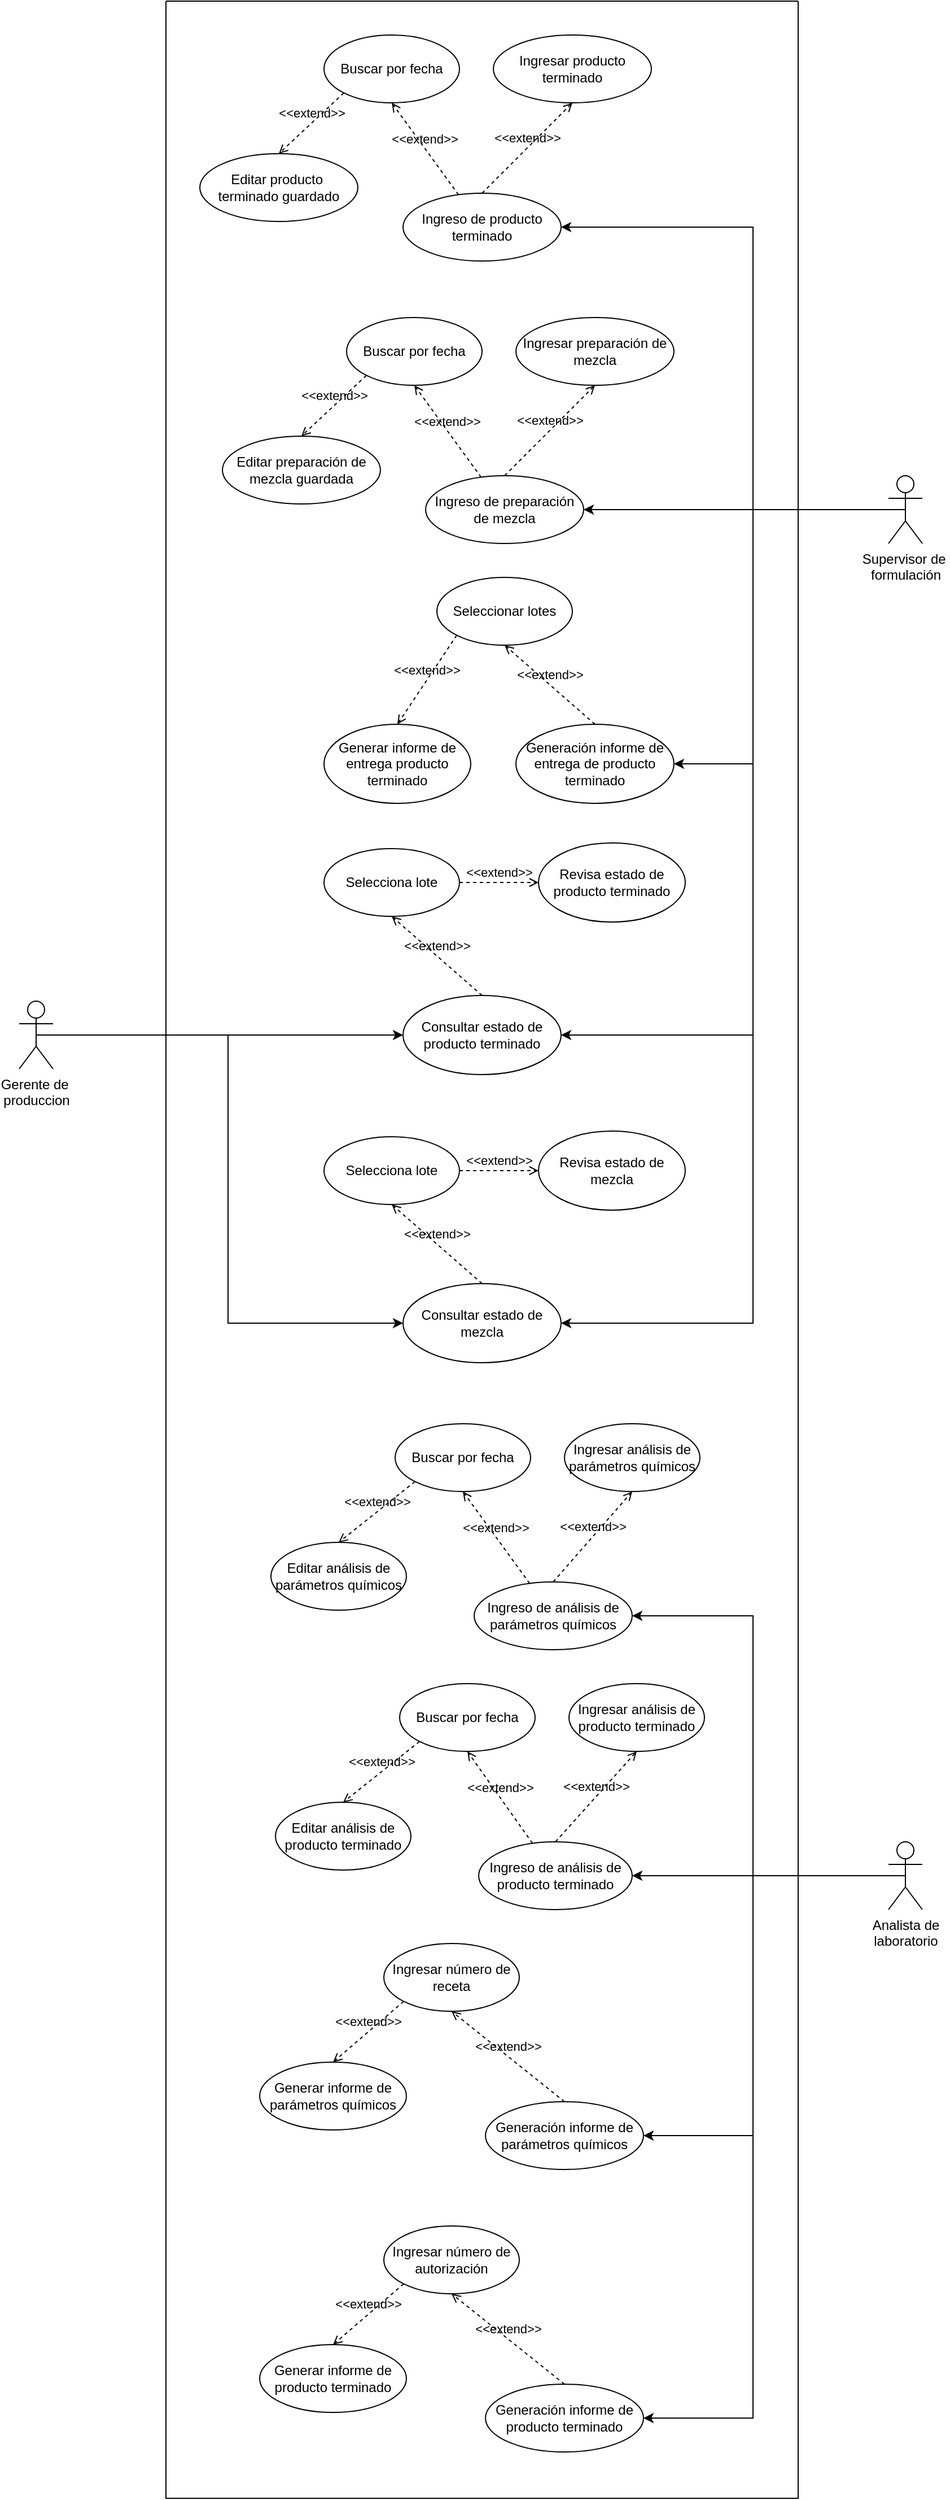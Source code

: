 <mxfile version="24.7.17">
  <diagram name="Página-1" id="ft7FqgY2vBpol5XrTPyJ">
    <mxGraphModel dx="2261" dy="1947" grid="1" gridSize="10" guides="1" tooltips="1" connect="1" arrows="1" fold="1" page="1" pageScale="1" pageWidth="827" pageHeight="1169" math="0" shadow="0">
      <root>
        <mxCell id="0" />
        <mxCell id="1" parent="0" />
        <mxCell id="Imn1XM7aby-EP-kLUaQJ-71" style="edgeStyle=orthogonalEdgeStyle;rounded=0;orthogonalLoop=1;jettySize=auto;html=1;exitX=0.5;exitY=0.5;exitDx=0;exitDy=0;exitPerimeter=0;entryX=1;entryY=0.5;entryDx=0;entryDy=0;" edge="1" parent="1" source="VWVWT9esR1kqY55lf7QW-1" target="Imn1XM7aby-EP-kLUaQJ-36">
          <mxGeometry relative="1" as="geometry">
            <Array as="points">
              <mxPoint x="520" y="360" />
              <mxPoint x="520" y="110" />
            </Array>
          </mxGeometry>
        </mxCell>
        <mxCell id="Imn1XM7aby-EP-kLUaQJ-72" style="edgeStyle=orthogonalEdgeStyle;rounded=0;orthogonalLoop=1;jettySize=auto;html=1;exitX=0.5;exitY=0.5;exitDx=0;exitDy=0;exitPerimeter=0;entryX=1;entryY=0.5;entryDx=0;entryDy=0;" edge="1" parent="1" source="VWVWT9esR1kqY55lf7QW-1" target="Imn1XM7aby-EP-kLUaQJ-43">
          <mxGeometry relative="1" as="geometry">
            <Array as="points">
              <mxPoint x="655" y="360" />
            </Array>
          </mxGeometry>
        </mxCell>
        <mxCell id="Imn1XM7aby-EP-kLUaQJ-73" style="edgeStyle=orthogonalEdgeStyle;rounded=0;orthogonalLoop=1;jettySize=auto;html=1;exitX=0.5;exitY=0.5;exitDx=0;exitDy=0;exitPerimeter=0;entryX=1;entryY=0.5;entryDx=0;entryDy=0;" edge="1" parent="1" source="VWVWT9esR1kqY55lf7QW-1" target="Imn1XM7aby-EP-kLUaQJ-54">
          <mxGeometry relative="1" as="geometry">
            <Array as="points">
              <mxPoint x="520" y="360" />
              <mxPoint x="520" y="585" />
            </Array>
          </mxGeometry>
        </mxCell>
        <mxCell id="Imn1XM7aby-EP-kLUaQJ-74" style="edgeStyle=orthogonalEdgeStyle;rounded=0;orthogonalLoop=1;jettySize=auto;html=1;exitX=0.5;exitY=0.5;exitDx=0;exitDy=0;exitPerimeter=0;entryX=1;entryY=0.5;entryDx=0;entryDy=0;" edge="1" parent="1" source="VWVWT9esR1kqY55lf7QW-1" target="Imn1XM7aby-EP-kLUaQJ-59">
          <mxGeometry relative="1" as="geometry">
            <Array as="points">
              <mxPoint x="520" y="360" />
              <mxPoint x="520" y="825" />
            </Array>
          </mxGeometry>
        </mxCell>
        <mxCell id="Imn1XM7aby-EP-kLUaQJ-92" style="edgeStyle=orthogonalEdgeStyle;rounded=0;orthogonalLoop=1;jettySize=auto;html=1;exitX=0.5;exitY=0.5;exitDx=0;exitDy=0;exitPerimeter=0;entryX=1;entryY=0.5;entryDx=0;entryDy=0;" edge="1" parent="1" source="VWVWT9esR1kqY55lf7QW-1" target="Imn1XM7aby-EP-kLUaQJ-86">
          <mxGeometry relative="1" as="geometry">
            <Array as="points">
              <mxPoint x="520" y="360" />
              <mxPoint x="520" y="1080" />
            </Array>
          </mxGeometry>
        </mxCell>
        <mxCell id="VWVWT9esR1kqY55lf7QW-1" value="&lt;div&gt;Supervisor de&amp;nbsp;&lt;/div&gt;&lt;div&gt;formulación&lt;/div&gt;&lt;div&gt;&lt;br&gt;&lt;/div&gt;" style="shape=umlActor;verticalLabelPosition=bottom;verticalAlign=top;html=1;outlineConnect=0;" parent="1" vertex="1">
          <mxGeometry x="640" y="330" width="30" height="60" as="geometry" />
        </mxCell>
        <mxCell id="VWVWT9esR1kqY55lf7QW-3" value="" style="swimlane;startSize=0;" parent="1" vertex="1">
          <mxGeometry y="-90" width="560" height="2210" as="geometry" />
        </mxCell>
        <mxCell id="VWVWT9esR1kqY55lf7QW-10" value="&lt;div&gt;Ingreso de análisis de parámetros químicos&lt;br&gt;&lt;/div&gt;" style="ellipse;whiteSpace=wrap;html=1;" parent="VWVWT9esR1kqY55lf7QW-3" vertex="1">
          <mxGeometry x="273" y="1399" width="140" height="60" as="geometry" />
        </mxCell>
        <mxCell id="VWVWT9esR1kqY55lf7QW-12" value="Generación informe de parámetros químicos" style="ellipse;whiteSpace=wrap;html=1;" parent="VWVWT9esR1kqY55lf7QW-3" vertex="1">
          <mxGeometry x="283" y="1859" width="140" height="60" as="geometry" />
        </mxCell>
        <mxCell id="Imn1XM7aby-EP-kLUaQJ-1" value="&amp;lt;&amp;lt;extend&amp;gt;&amp;gt;" style="html=1;verticalAlign=bottom;labelBackgroundColor=none;endArrow=open;endFill=0;dashed=1;rounded=0;entryX=0.5;entryY=1;entryDx=0;entryDy=0;" edge="1" parent="VWVWT9esR1kqY55lf7QW-3" source="VWVWT9esR1kqY55lf7QW-10" target="Imn1XM7aby-EP-kLUaQJ-2">
          <mxGeometry width="160" relative="1" as="geometry">
            <mxPoint x="273" y="1428.5" as="sourcePoint" />
            <mxPoint x="433" y="1428.5" as="targetPoint" />
          </mxGeometry>
        </mxCell>
        <mxCell id="Imn1XM7aby-EP-kLUaQJ-2" value="Buscar por fecha" style="ellipse;whiteSpace=wrap;html=1;" vertex="1" parent="VWVWT9esR1kqY55lf7QW-3">
          <mxGeometry x="203" y="1259" width="120" height="60" as="geometry" />
        </mxCell>
        <mxCell id="Imn1XM7aby-EP-kLUaQJ-5" value="&amp;lt;&amp;lt;extend&amp;gt;&amp;gt;" style="html=1;verticalAlign=bottom;labelBackgroundColor=none;endArrow=open;endFill=0;dashed=1;rounded=0;entryX=0.5;entryY=0;entryDx=0;entryDy=0;exitX=0;exitY=1;exitDx=0;exitDy=0;" edge="1" parent="VWVWT9esR1kqY55lf7QW-3" target="Imn1XM7aby-EP-kLUaQJ-6" source="Imn1XM7aby-EP-kLUaQJ-2">
          <mxGeometry width="160" relative="1" as="geometry">
            <mxPoint x="283" y="1393.5" as="sourcePoint" />
            <mxPoint x="443" y="1393.5" as="targetPoint" />
          </mxGeometry>
        </mxCell>
        <mxCell id="Imn1XM7aby-EP-kLUaQJ-6" value="Editar análisis de parámetros químicos" style="ellipse;whiteSpace=wrap;html=1;" vertex="1" parent="VWVWT9esR1kqY55lf7QW-3">
          <mxGeometry x="93" y="1364" width="120" height="60" as="geometry" />
        </mxCell>
        <mxCell id="Imn1XM7aby-EP-kLUaQJ-7" value="&amp;lt;&amp;lt;extend&amp;gt;&amp;gt;" style="html=1;verticalAlign=bottom;labelBackgroundColor=none;endArrow=open;endFill=0;dashed=1;rounded=0;entryX=0.5;entryY=1;entryDx=0;entryDy=0;exitX=0.5;exitY=0;exitDx=0;exitDy=0;" edge="1" parent="VWVWT9esR1kqY55lf7QW-3" target="Imn1XM7aby-EP-kLUaQJ-8" source="VWVWT9esR1kqY55lf7QW-10">
          <mxGeometry width="160" relative="1" as="geometry">
            <mxPoint x="500" y="1400" as="sourcePoint" />
            <mxPoint x="613" y="1428.5" as="targetPoint" />
          </mxGeometry>
        </mxCell>
        <mxCell id="Imn1XM7aby-EP-kLUaQJ-8" value="Ingresar análisis de parámetros químicos" style="ellipse;whiteSpace=wrap;html=1;" vertex="1" parent="VWVWT9esR1kqY55lf7QW-3">
          <mxGeometry x="353" y="1259" width="120" height="60" as="geometry" />
        </mxCell>
        <mxCell id="Imn1XM7aby-EP-kLUaQJ-9" value="&lt;div&gt;Ingreso de análisis de producto terminado&lt;br&gt;&lt;/div&gt;" style="ellipse;whiteSpace=wrap;html=1;" vertex="1" parent="VWVWT9esR1kqY55lf7QW-3">
          <mxGeometry x="277" y="1629" width="136" height="60" as="geometry" />
        </mxCell>
        <mxCell id="Imn1XM7aby-EP-kLUaQJ-10" value="&amp;lt;&amp;lt;extend&amp;gt;&amp;gt;" style="html=1;verticalAlign=bottom;labelBackgroundColor=none;endArrow=open;endFill=0;dashed=1;rounded=0;entryX=0.5;entryY=1;entryDx=0;entryDy=0;" edge="1" source="Imn1XM7aby-EP-kLUaQJ-9" target="Imn1XM7aby-EP-kLUaQJ-11" parent="VWVWT9esR1kqY55lf7QW-3">
          <mxGeometry width="160" relative="1" as="geometry">
            <mxPoint x="277" y="1658.5" as="sourcePoint" />
            <mxPoint x="437" y="1658.5" as="targetPoint" />
          </mxGeometry>
        </mxCell>
        <mxCell id="Imn1XM7aby-EP-kLUaQJ-11" value="Buscar por fecha" style="ellipse;whiteSpace=wrap;html=1;" vertex="1" parent="VWVWT9esR1kqY55lf7QW-3">
          <mxGeometry x="207" y="1489" width="120" height="60" as="geometry" />
        </mxCell>
        <mxCell id="Imn1XM7aby-EP-kLUaQJ-12" value="&amp;lt;&amp;lt;extend&amp;gt;&amp;gt;" style="html=1;verticalAlign=bottom;labelBackgroundColor=none;endArrow=open;endFill=0;dashed=1;rounded=0;entryX=0.5;entryY=0;entryDx=0;entryDy=0;exitX=0;exitY=1;exitDx=0;exitDy=0;" edge="1" source="Imn1XM7aby-EP-kLUaQJ-11" target="Imn1XM7aby-EP-kLUaQJ-13" parent="VWVWT9esR1kqY55lf7QW-3">
          <mxGeometry width="160" relative="1" as="geometry">
            <mxPoint x="287" y="1623.5" as="sourcePoint" />
            <mxPoint x="447" y="1623.5" as="targetPoint" />
          </mxGeometry>
        </mxCell>
        <mxCell id="Imn1XM7aby-EP-kLUaQJ-13" value="Editar análisis de producto terminado" style="ellipse;whiteSpace=wrap;html=1;" vertex="1" parent="VWVWT9esR1kqY55lf7QW-3">
          <mxGeometry x="97" y="1594" width="120" height="60" as="geometry" />
        </mxCell>
        <mxCell id="Imn1XM7aby-EP-kLUaQJ-14" value="&amp;lt;&amp;lt;extend&amp;gt;&amp;gt;" style="html=1;verticalAlign=bottom;labelBackgroundColor=none;endArrow=open;endFill=0;dashed=1;rounded=0;entryX=0.5;entryY=1;entryDx=0;entryDy=0;exitX=0.5;exitY=0;exitDx=0;exitDy=0;" edge="1" source="Imn1XM7aby-EP-kLUaQJ-9" target="Imn1XM7aby-EP-kLUaQJ-15" parent="VWVWT9esR1kqY55lf7QW-3">
          <mxGeometry width="160" relative="1" as="geometry">
            <mxPoint x="504" y="1630" as="sourcePoint" />
            <mxPoint x="617" y="1658.5" as="targetPoint" />
          </mxGeometry>
        </mxCell>
        <mxCell id="Imn1XM7aby-EP-kLUaQJ-15" value="Ingresar análisis de producto terminado" style="ellipse;whiteSpace=wrap;html=1;" vertex="1" parent="VWVWT9esR1kqY55lf7QW-3">
          <mxGeometry x="357" y="1489" width="120" height="60" as="geometry" />
        </mxCell>
        <mxCell id="Imn1XM7aby-EP-kLUaQJ-21" value="&amp;lt;&amp;lt;extend&amp;gt;&amp;gt;" style="html=1;verticalAlign=bottom;labelBackgroundColor=none;endArrow=open;endFill=0;dashed=1;rounded=0;entryX=0.5;entryY=1;entryDx=0;entryDy=0;exitX=0.5;exitY=0;exitDx=0;exitDy=0;" edge="1" parent="VWVWT9esR1kqY55lf7QW-3" target="Imn1XM7aby-EP-kLUaQJ-22" source="VWVWT9esR1kqY55lf7QW-12">
          <mxGeometry width="160" relative="1" as="geometry">
            <mxPoint x="311" y="1860" as="sourcePoint" />
            <mxPoint x="423" y="1888.5" as="targetPoint" />
          </mxGeometry>
        </mxCell>
        <mxCell id="Imn1XM7aby-EP-kLUaQJ-22" value="Ingresar número de receta" style="ellipse;whiteSpace=wrap;html=1;" vertex="1" parent="VWVWT9esR1kqY55lf7QW-3">
          <mxGeometry x="193" y="1719" width="120" height="60" as="geometry" />
        </mxCell>
        <mxCell id="Imn1XM7aby-EP-kLUaQJ-23" value="&amp;lt;&amp;lt;extend&amp;gt;&amp;gt;" style="html=1;verticalAlign=bottom;labelBackgroundColor=none;endArrow=open;endFill=0;dashed=1;rounded=0;entryX=0.5;entryY=0;entryDx=0;entryDy=0;exitX=0;exitY=1;exitDx=0;exitDy=0;" edge="1" parent="VWVWT9esR1kqY55lf7QW-3" source="Imn1XM7aby-EP-kLUaQJ-22" target="Imn1XM7aby-EP-kLUaQJ-24">
          <mxGeometry width="160" relative="1" as="geometry">
            <mxPoint x="273" y="1853.5" as="sourcePoint" />
            <mxPoint x="433" y="1853.5" as="targetPoint" />
          </mxGeometry>
        </mxCell>
        <mxCell id="Imn1XM7aby-EP-kLUaQJ-24" value="Generar informe de parámetros químicos" style="ellipse;whiteSpace=wrap;html=1;" vertex="1" parent="VWVWT9esR1kqY55lf7QW-3">
          <mxGeometry x="83" y="1824" width="130" height="60" as="geometry" />
        </mxCell>
        <mxCell id="Imn1XM7aby-EP-kLUaQJ-25" value="Generación informe de producto terminado" style="ellipse;whiteSpace=wrap;html=1;" vertex="1" parent="VWVWT9esR1kqY55lf7QW-3">
          <mxGeometry x="283" y="2109" width="140" height="60" as="geometry" />
        </mxCell>
        <mxCell id="Imn1XM7aby-EP-kLUaQJ-26" value="&amp;lt;&amp;lt;extend&amp;gt;&amp;gt;" style="html=1;verticalAlign=bottom;labelBackgroundColor=none;endArrow=open;endFill=0;dashed=1;rounded=0;entryX=0.5;entryY=1;entryDx=0;entryDy=0;exitX=0.5;exitY=0;exitDx=0;exitDy=0;" edge="1" parent="VWVWT9esR1kqY55lf7QW-3" source="Imn1XM7aby-EP-kLUaQJ-25" target="Imn1XM7aby-EP-kLUaQJ-27">
          <mxGeometry width="160" relative="1" as="geometry">
            <mxPoint x="311" y="2110" as="sourcePoint" />
            <mxPoint x="423" y="2138.5" as="targetPoint" />
          </mxGeometry>
        </mxCell>
        <mxCell id="Imn1XM7aby-EP-kLUaQJ-27" value="Ingresar número de autorización" style="ellipse;whiteSpace=wrap;html=1;" vertex="1" parent="VWVWT9esR1kqY55lf7QW-3">
          <mxGeometry x="193" y="1969" width="120" height="60" as="geometry" />
        </mxCell>
        <mxCell id="Imn1XM7aby-EP-kLUaQJ-28" value="&amp;lt;&amp;lt;extend&amp;gt;&amp;gt;" style="html=1;verticalAlign=bottom;labelBackgroundColor=none;endArrow=open;endFill=0;dashed=1;rounded=0;entryX=0.5;entryY=0;entryDx=0;entryDy=0;exitX=0;exitY=1;exitDx=0;exitDy=0;" edge="1" parent="VWVWT9esR1kqY55lf7QW-3" source="Imn1XM7aby-EP-kLUaQJ-27" target="Imn1XM7aby-EP-kLUaQJ-29">
          <mxGeometry width="160" relative="1" as="geometry">
            <mxPoint x="273" y="2103.5" as="sourcePoint" />
            <mxPoint x="433" y="2103.5" as="targetPoint" />
          </mxGeometry>
        </mxCell>
        <mxCell id="Imn1XM7aby-EP-kLUaQJ-29" value="Generar informe de producto terminado" style="ellipse;whiteSpace=wrap;html=1;" vertex="1" parent="VWVWT9esR1kqY55lf7QW-3">
          <mxGeometry x="83" y="2074" width="130" height="60" as="geometry" />
        </mxCell>
        <mxCell id="Imn1XM7aby-EP-kLUaQJ-36" value="&lt;div&gt;Ingreso de producto terminado&lt;br&gt;&lt;/div&gt;" style="ellipse;whiteSpace=wrap;html=1;" vertex="1" parent="VWVWT9esR1kqY55lf7QW-3">
          <mxGeometry x="210" y="170" width="140" height="60" as="geometry" />
        </mxCell>
        <mxCell id="Imn1XM7aby-EP-kLUaQJ-37" value="&amp;lt;&amp;lt;extend&amp;gt;&amp;gt;" style="html=1;verticalAlign=bottom;labelBackgroundColor=none;endArrow=open;endFill=0;dashed=1;rounded=0;entryX=0.5;entryY=1;entryDx=0;entryDy=0;" edge="1" source="Imn1XM7aby-EP-kLUaQJ-36" target="Imn1XM7aby-EP-kLUaQJ-38" parent="VWVWT9esR1kqY55lf7QW-3">
          <mxGeometry width="160" relative="1" as="geometry">
            <mxPoint x="210" y="199.5" as="sourcePoint" />
            <mxPoint x="370" y="199.5" as="targetPoint" />
          </mxGeometry>
        </mxCell>
        <mxCell id="Imn1XM7aby-EP-kLUaQJ-38" value="Buscar por fecha" style="ellipse;whiteSpace=wrap;html=1;" vertex="1" parent="VWVWT9esR1kqY55lf7QW-3">
          <mxGeometry x="140" y="30" width="120" height="60" as="geometry" />
        </mxCell>
        <mxCell id="Imn1XM7aby-EP-kLUaQJ-39" value="&amp;lt;&amp;lt;extend&amp;gt;&amp;gt;" style="html=1;verticalAlign=bottom;labelBackgroundColor=none;endArrow=open;endFill=0;dashed=1;rounded=0;entryX=0.5;entryY=0;entryDx=0;entryDy=0;exitX=0;exitY=1;exitDx=0;exitDy=0;" edge="1" source="Imn1XM7aby-EP-kLUaQJ-38" target="Imn1XM7aby-EP-kLUaQJ-40" parent="VWVWT9esR1kqY55lf7QW-3">
          <mxGeometry width="160" relative="1" as="geometry">
            <mxPoint x="220" y="164.5" as="sourcePoint" />
            <mxPoint x="380" y="164.5" as="targetPoint" />
          </mxGeometry>
        </mxCell>
        <mxCell id="Imn1XM7aby-EP-kLUaQJ-40" value="&lt;div&gt;Editar producto&amp;nbsp;&lt;/div&gt;&lt;div&gt;terminado guardado&lt;/div&gt;" style="ellipse;whiteSpace=wrap;html=1;" vertex="1" parent="VWVWT9esR1kqY55lf7QW-3">
          <mxGeometry x="30" y="135" width="140" height="60" as="geometry" />
        </mxCell>
        <mxCell id="Imn1XM7aby-EP-kLUaQJ-41" value="&amp;lt;&amp;lt;extend&amp;gt;&amp;gt;" style="html=1;verticalAlign=bottom;labelBackgroundColor=none;endArrow=open;endFill=0;dashed=1;rounded=0;entryX=0.5;entryY=1;entryDx=0;entryDy=0;exitX=0.5;exitY=0;exitDx=0;exitDy=0;" edge="1" source="Imn1XM7aby-EP-kLUaQJ-36" target="Imn1XM7aby-EP-kLUaQJ-42" parent="VWVWT9esR1kqY55lf7QW-3">
          <mxGeometry width="160" relative="1" as="geometry">
            <mxPoint x="437" y="171" as="sourcePoint" />
            <mxPoint x="550" y="199.5" as="targetPoint" />
          </mxGeometry>
        </mxCell>
        <mxCell id="Imn1XM7aby-EP-kLUaQJ-42" value="Ingresar producto terminado" style="ellipse;whiteSpace=wrap;html=1;" vertex="1" parent="VWVWT9esR1kqY55lf7QW-3">
          <mxGeometry x="290" y="30" width="140" height="60" as="geometry" />
        </mxCell>
        <mxCell id="Imn1XM7aby-EP-kLUaQJ-43" value="&lt;div&gt;Ingreso de preparación de mezcla&lt;br&gt;&lt;/div&gt;" style="ellipse;whiteSpace=wrap;html=1;" vertex="1" parent="VWVWT9esR1kqY55lf7QW-3">
          <mxGeometry x="230" y="420" width="140" height="60" as="geometry" />
        </mxCell>
        <mxCell id="Imn1XM7aby-EP-kLUaQJ-44" value="&amp;lt;&amp;lt;extend&amp;gt;&amp;gt;" style="html=1;verticalAlign=bottom;labelBackgroundColor=none;endArrow=open;endFill=0;dashed=1;rounded=0;entryX=0.5;entryY=1;entryDx=0;entryDy=0;" edge="1" source="Imn1XM7aby-EP-kLUaQJ-43" target="Imn1XM7aby-EP-kLUaQJ-45" parent="VWVWT9esR1kqY55lf7QW-3">
          <mxGeometry width="160" relative="1" as="geometry">
            <mxPoint x="230" y="449.5" as="sourcePoint" />
            <mxPoint x="390" y="449.5" as="targetPoint" />
          </mxGeometry>
        </mxCell>
        <mxCell id="Imn1XM7aby-EP-kLUaQJ-45" value="Buscar por fecha" style="ellipse;whiteSpace=wrap;html=1;" vertex="1" parent="VWVWT9esR1kqY55lf7QW-3">
          <mxGeometry x="160" y="280" width="120" height="60" as="geometry" />
        </mxCell>
        <mxCell id="Imn1XM7aby-EP-kLUaQJ-46" value="&amp;lt;&amp;lt;extend&amp;gt;&amp;gt;" style="html=1;verticalAlign=bottom;labelBackgroundColor=none;endArrow=open;endFill=0;dashed=1;rounded=0;entryX=0.5;entryY=0;entryDx=0;entryDy=0;exitX=0;exitY=1;exitDx=0;exitDy=0;" edge="1" source="Imn1XM7aby-EP-kLUaQJ-45" target="Imn1XM7aby-EP-kLUaQJ-47" parent="VWVWT9esR1kqY55lf7QW-3">
          <mxGeometry width="160" relative="1" as="geometry">
            <mxPoint x="240" y="414.5" as="sourcePoint" />
            <mxPoint x="400" y="414.5" as="targetPoint" />
          </mxGeometry>
        </mxCell>
        <mxCell id="Imn1XM7aby-EP-kLUaQJ-47" value="Editar preparación de mezcla guardada" style="ellipse;whiteSpace=wrap;html=1;" vertex="1" parent="VWVWT9esR1kqY55lf7QW-3">
          <mxGeometry x="50" y="385" width="140" height="60" as="geometry" />
        </mxCell>
        <mxCell id="Imn1XM7aby-EP-kLUaQJ-48" value="&amp;lt;&amp;lt;extend&amp;gt;&amp;gt;" style="html=1;verticalAlign=bottom;labelBackgroundColor=none;endArrow=open;endFill=0;dashed=1;rounded=0;entryX=0.5;entryY=1;entryDx=0;entryDy=0;exitX=0.5;exitY=0;exitDx=0;exitDy=0;" edge="1" source="Imn1XM7aby-EP-kLUaQJ-43" target="Imn1XM7aby-EP-kLUaQJ-49" parent="VWVWT9esR1kqY55lf7QW-3">
          <mxGeometry width="160" relative="1" as="geometry">
            <mxPoint x="457" y="421" as="sourcePoint" />
            <mxPoint x="570" y="449.5" as="targetPoint" />
          </mxGeometry>
        </mxCell>
        <mxCell id="Imn1XM7aby-EP-kLUaQJ-49" value="Ingresar preparación de mezcla" style="ellipse;whiteSpace=wrap;html=1;" vertex="1" parent="VWVWT9esR1kqY55lf7QW-3">
          <mxGeometry x="310" y="280" width="140" height="60" as="geometry" />
        </mxCell>
        <mxCell id="Imn1XM7aby-EP-kLUaQJ-54" value="Generación informe de entrega de producto terminado" style="ellipse;whiteSpace=wrap;html=1;" vertex="1" parent="VWVWT9esR1kqY55lf7QW-3">
          <mxGeometry x="310" y="640" width="140" height="70" as="geometry" />
        </mxCell>
        <mxCell id="Imn1XM7aby-EP-kLUaQJ-55" value="Seleccionar lotes" style="ellipse;whiteSpace=wrap;html=1;" vertex="1" parent="VWVWT9esR1kqY55lf7QW-3">
          <mxGeometry x="240" y="510" width="120" height="60" as="geometry" />
        </mxCell>
        <mxCell id="Imn1XM7aby-EP-kLUaQJ-56" value="Generar informe de entrega producto terminado" style="ellipse;whiteSpace=wrap;html=1;" vertex="1" parent="VWVWT9esR1kqY55lf7QW-3">
          <mxGeometry x="140" y="640" width="130" height="70" as="geometry" />
        </mxCell>
        <mxCell id="Imn1XM7aby-EP-kLUaQJ-57" value="&amp;lt;&amp;lt;extend&amp;gt;&amp;gt;" style="html=1;verticalAlign=bottom;labelBackgroundColor=none;endArrow=open;endFill=0;dashed=1;rounded=0;entryX=0.5;entryY=0;entryDx=0;entryDy=0;exitX=0;exitY=1;exitDx=0;exitDy=0;" edge="1" source="Imn1XM7aby-EP-kLUaQJ-55" target="Imn1XM7aby-EP-kLUaQJ-56" parent="VWVWT9esR1kqY55lf7QW-3">
          <mxGeometry width="160" relative="1" as="geometry">
            <mxPoint x="300" y="634.5" as="sourcePoint" />
            <mxPoint x="460" y="634.5" as="targetPoint" />
          </mxGeometry>
        </mxCell>
        <mxCell id="Imn1XM7aby-EP-kLUaQJ-58" value="&amp;lt;&amp;lt;extend&amp;gt;&amp;gt;" style="html=1;verticalAlign=bottom;labelBackgroundColor=none;endArrow=open;endFill=0;dashed=1;rounded=0;entryX=0.5;entryY=1;entryDx=0;entryDy=0;exitX=0.5;exitY=0;exitDx=0;exitDy=0;" edge="1" source="Imn1XM7aby-EP-kLUaQJ-54" target="Imn1XM7aby-EP-kLUaQJ-55" parent="VWVWT9esR1kqY55lf7QW-3">
          <mxGeometry width="160" relative="1" as="geometry">
            <mxPoint x="338" y="641" as="sourcePoint" />
            <mxPoint x="450" y="669.5" as="targetPoint" />
          </mxGeometry>
        </mxCell>
        <mxCell id="Imn1XM7aby-EP-kLUaQJ-59" value="Consultar estado de producto terminado" style="ellipse;whiteSpace=wrap;html=1;" vertex="1" parent="VWVWT9esR1kqY55lf7QW-3">
          <mxGeometry x="210" y="880" width="140" height="70" as="geometry" />
        </mxCell>
        <mxCell id="Imn1XM7aby-EP-kLUaQJ-60" value="Selecciona lote" style="ellipse;whiteSpace=wrap;html=1;" vertex="1" parent="VWVWT9esR1kqY55lf7QW-3">
          <mxGeometry x="140" y="750" width="120" height="60" as="geometry" />
        </mxCell>
        <mxCell id="Imn1XM7aby-EP-kLUaQJ-61" value="Revisa estado de producto terminado" style="ellipse;whiteSpace=wrap;html=1;" vertex="1" parent="VWVWT9esR1kqY55lf7QW-3">
          <mxGeometry x="330" y="745" width="130" height="70" as="geometry" />
        </mxCell>
        <mxCell id="Imn1XM7aby-EP-kLUaQJ-62" value="&amp;lt;&amp;lt;extend&amp;gt;&amp;gt;" style="html=1;verticalAlign=bottom;labelBackgroundColor=none;endArrow=open;endFill=0;dashed=1;rounded=0;entryX=0;entryY=0.5;entryDx=0;entryDy=0;" edge="1" parent="VWVWT9esR1kqY55lf7QW-3" target="Imn1XM7aby-EP-kLUaQJ-61">
          <mxGeometry width="160" relative="1" as="geometry">
            <mxPoint x="260" y="780" as="sourcePoint" />
            <mxPoint x="360" y="894.5" as="targetPoint" />
          </mxGeometry>
        </mxCell>
        <mxCell id="Imn1XM7aby-EP-kLUaQJ-63" value="&amp;lt;&amp;lt;extend&amp;gt;&amp;gt;" style="html=1;verticalAlign=bottom;labelBackgroundColor=none;endArrow=open;endFill=0;dashed=1;rounded=0;entryX=0.5;entryY=1;entryDx=0;entryDy=0;exitX=0.5;exitY=0;exitDx=0;exitDy=0;" edge="1" parent="VWVWT9esR1kqY55lf7QW-3" source="Imn1XM7aby-EP-kLUaQJ-59" target="Imn1XM7aby-EP-kLUaQJ-60">
          <mxGeometry width="160" relative="1" as="geometry">
            <mxPoint x="238" y="901" as="sourcePoint" />
            <mxPoint x="350" y="929.5" as="targetPoint" />
          </mxGeometry>
        </mxCell>
        <mxCell id="Imn1XM7aby-EP-kLUaQJ-86" value="Consultar estado de mezcla" style="ellipse;whiteSpace=wrap;html=1;" vertex="1" parent="VWVWT9esR1kqY55lf7QW-3">
          <mxGeometry x="210" y="1135" width="140" height="70" as="geometry" />
        </mxCell>
        <mxCell id="Imn1XM7aby-EP-kLUaQJ-87" value="Selecciona lote" style="ellipse;whiteSpace=wrap;html=1;" vertex="1" parent="VWVWT9esR1kqY55lf7QW-3">
          <mxGeometry x="140" y="1005" width="120" height="60" as="geometry" />
        </mxCell>
        <mxCell id="Imn1XM7aby-EP-kLUaQJ-88" value="Revisa estado de mezcla" style="ellipse;whiteSpace=wrap;html=1;" vertex="1" parent="VWVWT9esR1kqY55lf7QW-3">
          <mxGeometry x="330" y="1000" width="130" height="70" as="geometry" />
        </mxCell>
        <mxCell id="Imn1XM7aby-EP-kLUaQJ-89" value="&amp;lt;&amp;lt;extend&amp;gt;&amp;gt;" style="html=1;verticalAlign=bottom;labelBackgroundColor=none;endArrow=open;endFill=0;dashed=1;rounded=0;entryX=0;entryY=0.5;entryDx=0;entryDy=0;" edge="1" target="Imn1XM7aby-EP-kLUaQJ-88" parent="VWVWT9esR1kqY55lf7QW-3">
          <mxGeometry width="160" relative="1" as="geometry">
            <mxPoint x="260" y="1035" as="sourcePoint" />
            <mxPoint x="360" y="1149.5" as="targetPoint" />
          </mxGeometry>
        </mxCell>
        <mxCell id="Imn1XM7aby-EP-kLUaQJ-90" value="&amp;lt;&amp;lt;extend&amp;gt;&amp;gt;" style="html=1;verticalAlign=bottom;labelBackgroundColor=none;endArrow=open;endFill=0;dashed=1;rounded=0;entryX=0.5;entryY=1;entryDx=0;entryDy=0;exitX=0.5;exitY=0;exitDx=0;exitDy=0;" edge="1" source="Imn1XM7aby-EP-kLUaQJ-86" target="Imn1XM7aby-EP-kLUaQJ-87" parent="VWVWT9esR1kqY55lf7QW-3">
          <mxGeometry width="160" relative="1" as="geometry">
            <mxPoint x="238" y="1156" as="sourcePoint" />
            <mxPoint x="350" y="1184.5" as="targetPoint" />
          </mxGeometry>
        </mxCell>
        <mxCell id="Imn1XM7aby-EP-kLUaQJ-75" style="edgeStyle=orthogonalEdgeStyle;rounded=0;orthogonalLoop=1;jettySize=auto;html=1;exitX=0.5;exitY=0.5;exitDx=0;exitDy=0;exitPerimeter=0;entryX=0;entryY=0.5;entryDx=0;entryDy=0;" edge="1" parent="1" source="VWVWT9esR1kqY55lf7QW-6" target="Imn1XM7aby-EP-kLUaQJ-59">
          <mxGeometry relative="1" as="geometry" />
        </mxCell>
        <mxCell id="Imn1XM7aby-EP-kLUaQJ-91" style="edgeStyle=orthogonalEdgeStyle;rounded=0;orthogonalLoop=1;jettySize=auto;html=1;exitX=0.5;exitY=0.5;exitDx=0;exitDy=0;exitPerimeter=0;entryX=0;entryY=0.5;entryDx=0;entryDy=0;" edge="1" parent="1" source="VWVWT9esR1kqY55lf7QW-6" target="Imn1XM7aby-EP-kLUaQJ-86">
          <mxGeometry relative="1" as="geometry" />
        </mxCell>
        <mxCell id="VWVWT9esR1kqY55lf7QW-6" value="&lt;div&gt;Gerente de&amp;nbsp;&lt;/div&gt;&lt;div&gt;produccion&lt;br&gt;&lt;/div&gt;" style="shape=umlActor;verticalLabelPosition=bottom;verticalAlign=top;html=1;outlineConnect=0;" parent="1" vertex="1">
          <mxGeometry x="-130" y="795" width="30" height="60" as="geometry" />
        </mxCell>
        <mxCell id="Imn1XM7aby-EP-kLUaQJ-94" style="edgeStyle=orthogonalEdgeStyle;rounded=0;orthogonalLoop=1;jettySize=auto;html=1;exitX=0.5;exitY=0.5;exitDx=0;exitDy=0;exitPerimeter=0;entryX=1;entryY=0.5;entryDx=0;entryDy=0;" edge="1" parent="1" source="VWVWT9esR1kqY55lf7QW-5" target="Imn1XM7aby-EP-kLUaQJ-9">
          <mxGeometry relative="1" as="geometry" />
        </mxCell>
        <mxCell id="Imn1XM7aby-EP-kLUaQJ-95" style="edgeStyle=orthogonalEdgeStyle;rounded=0;orthogonalLoop=1;jettySize=auto;html=1;exitX=0.5;exitY=0.5;exitDx=0;exitDy=0;exitPerimeter=0;entryX=1;entryY=0.5;entryDx=0;entryDy=0;" edge="1" parent="1" source="VWVWT9esR1kqY55lf7QW-5" target="VWVWT9esR1kqY55lf7QW-10">
          <mxGeometry relative="1" as="geometry">
            <Array as="points">
              <mxPoint x="520" y="1569" />
              <mxPoint x="520" y="1339" />
            </Array>
          </mxGeometry>
        </mxCell>
        <mxCell id="Imn1XM7aby-EP-kLUaQJ-96" style="edgeStyle=orthogonalEdgeStyle;rounded=0;orthogonalLoop=1;jettySize=auto;html=1;exitX=0.5;exitY=0.5;exitDx=0;exitDy=0;exitPerimeter=0;entryX=1;entryY=0.5;entryDx=0;entryDy=0;" edge="1" parent="1" source="VWVWT9esR1kqY55lf7QW-5" target="VWVWT9esR1kqY55lf7QW-12">
          <mxGeometry relative="1" as="geometry">
            <Array as="points">
              <mxPoint x="520" y="1569" />
              <mxPoint x="520" y="1799" />
            </Array>
          </mxGeometry>
        </mxCell>
        <mxCell id="Imn1XM7aby-EP-kLUaQJ-97" style="edgeStyle=orthogonalEdgeStyle;rounded=0;orthogonalLoop=1;jettySize=auto;html=1;exitX=0.5;exitY=0.5;exitDx=0;exitDy=0;exitPerimeter=0;entryX=1;entryY=0.5;entryDx=0;entryDy=0;" edge="1" parent="1" source="VWVWT9esR1kqY55lf7QW-5" target="Imn1XM7aby-EP-kLUaQJ-25">
          <mxGeometry relative="1" as="geometry">
            <Array as="points">
              <mxPoint x="520" y="1569" />
              <mxPoint x="520" y="2049" />
            </Array>
          </mxGeometry>
        </mxCell>
        <mxCell id="VWVWT9esR1kqY55lf7QW-5" value="&lt;div&gt;Analista de&lt;/div&gt;&lt;div&gt;laboratorio&lt;/div&gt;" style="shape=umlActor;verticalLabelPosition=bottom;verticalAlign=top;html=1;outlineConnect=0;" parent="1" vertex="1">
          <mxGeometry x="640" y="1539" width="30" height="60" as="geometry" />
        </mxCell>
      </root>
    </mxGraphModel>
  </diagram>
</mxfile>
